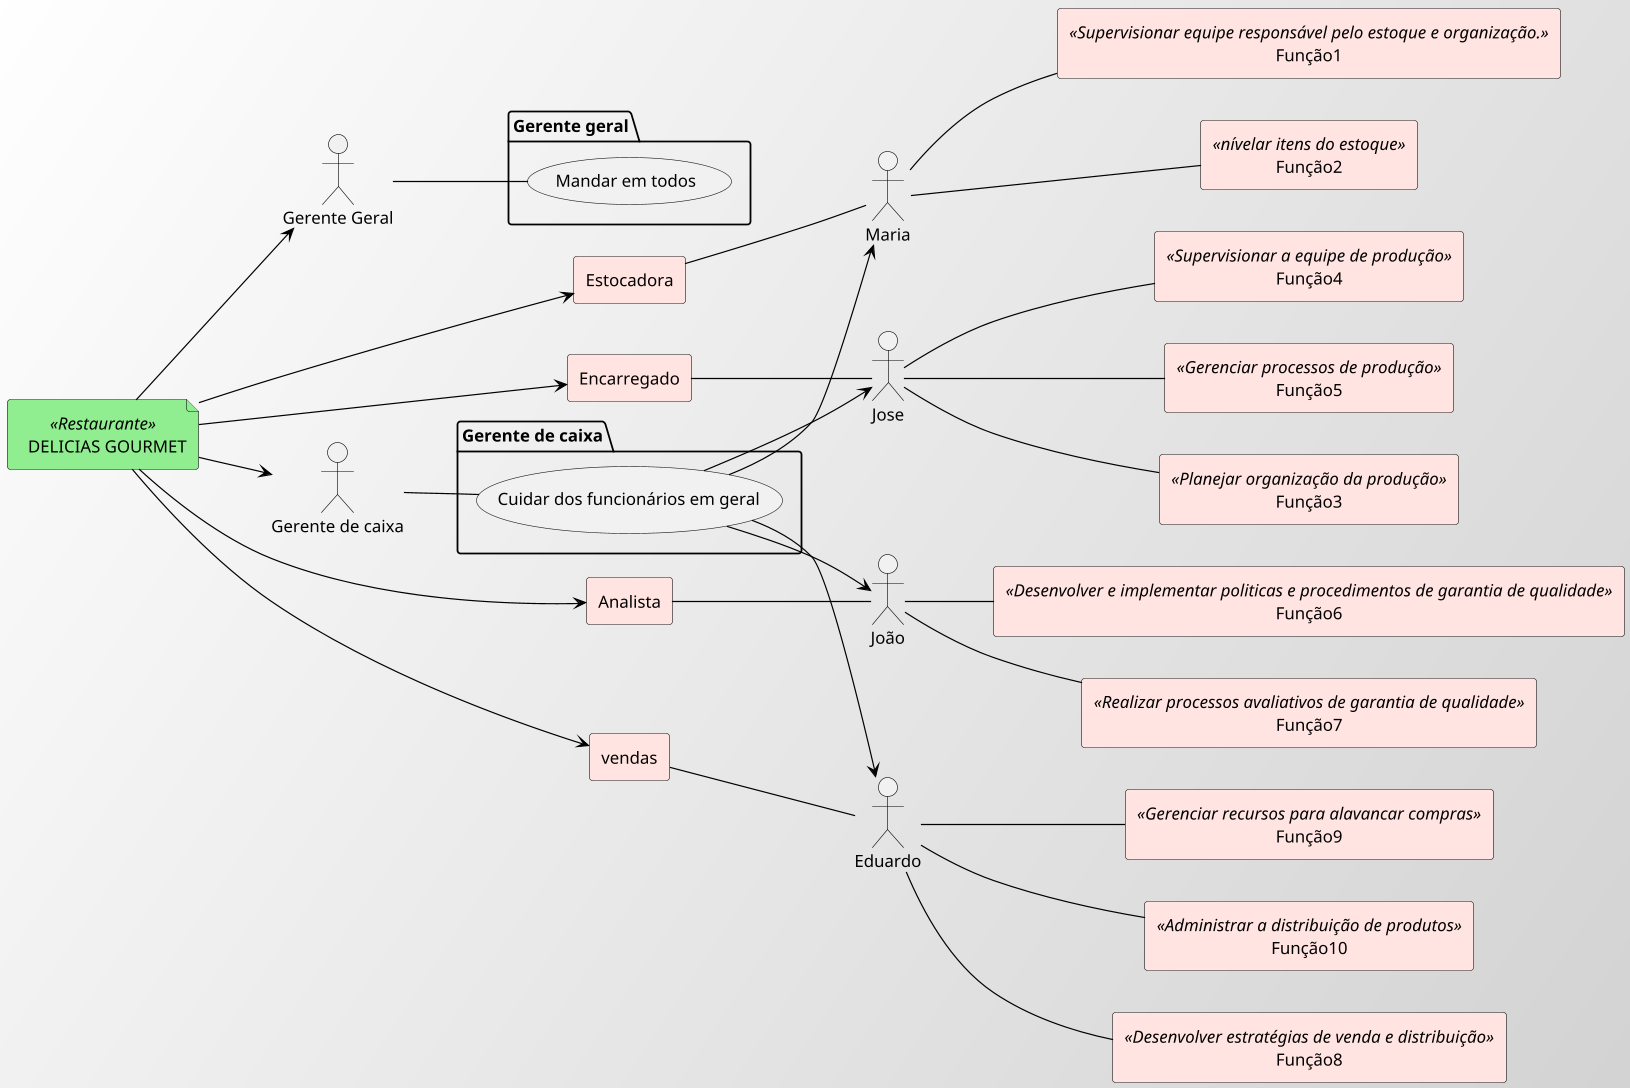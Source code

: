 @startuml


left to right direction

scale 1.2

skinparam ArrowColor Black
skinparam BackgroundColor #White/LightGrey

skinparam actor {
    BorderColor Black
    BackgroundColor<<author>> Tomato
    BackgroundColor<<assignee>> DeepSkyBlue
    
}

skinparam control {
    BackgroundColor Tomato
    BorderColor Black
}

skinparam rectangle {
    BackgroundColor #MistyRose
    BackgroundColor<<project>> PHYSICAL
    BackgroundColor<<subproject>> PaleGreen
    BackgroundColor<<group>> Thistle
    BackgroundColor<<property>> LightBlue
}

skinparam file {
    BackgroundColor<<>> LightGreen
}

actor "Gerente Geral" as pm
actor "Gerente de caixa" as Developer

file "  DELICIAS GOURMET" <<Restaurante>> as todo
rectangle "vendas" as tnt

rectangle Analista
rectangle Estocadora
rectangle Encarregado

rectangle Função1 <<Supervisionar equipe responsável pelo estoque e organização.>>
Rectangle Função2 <<nívelar itens do estoque>>

Rectangle Função3 <<Planejar organização da produção>>
Rectangle Função4 <<Supervisionar a equipe de produção>>
Rectangle Função5 <<Gerenciar processos de produção>>

Rectangle Função6 <<Desenvolver e implementar politicas e procedimentos de garantia de qualidade>>
Rectangle Função7 <<Realizar processos avaliativos de garantia de qualidade>>

Rectangle Função8 <<Desenvolver estratégias de venda e distribuição>>
Rectangle Função9 <<Gerenciar recursos para alavancar compras>>
Rectangle Função10 <<Administrar a distribuição de produtos>>

package "Gerente geral"{

usecase "Mandar em todos" as MT
    
}

package "Gerente de caixa"{

usecase "Cuidar dos funcionários em geral" as MQT
    
}

pm -- MT
Developer -- MQT


todo --> pm
todo --> Developer
todo --> tnt

todo --> Analista
todo --> Estocadora
todo --> Encarregado

Maria -- Função2
Maria -- Função1


Jose -- Função3  
Jose -- Função4
Jose -- Função5


João -- Função6
João -- Função7

Eduardo -- Função8
Eduardo -- Função9
Eduardo -- Função10

tnt -- Eduardo
Analista -- João
Estocadora -- Maria
Encarregado -- Jose

MQT --> Eduardo
    MQT --> João
    MQT --> Maria
    MQT --> Jose
    
@enduml